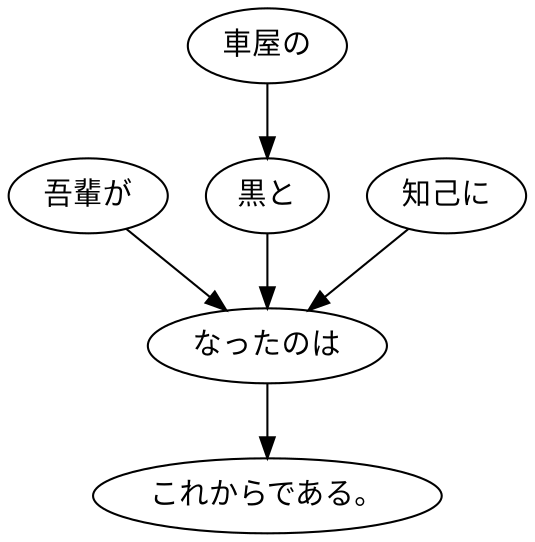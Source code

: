 digraph graph230 {
	node0 [label="吾輩が"];
	node1 [label="車屋の"];
	node2 [label="黒と"];
	node3 [label="知己に"];
	node4 [label="なったのは"];
	node5 [label="これからである。"];
	node0 -> node4;
	node1 -> node2;
	node2 -> node4;
	node3 -> node4;
	node4 -> node5;
}
